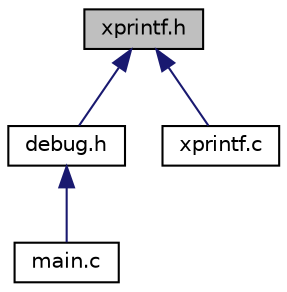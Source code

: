 digraph G
{
  edge [fontname="Helvetica",fontsize="10",labelfontname="Helvetica",labelfontsize="10"];
  node [fontname="Helvetica",fontsize="10",shape=record];
  Node1 [label="xprintf.h",height=0.2,width=0.4,color="black", fillcolor="grey75", style="filled" fontcolor="black"];
  Node1 -> Node2 [dir=back,color="midnightblue",fontsize="10",style="solid",fontname="Helvetica"];
  Node2 [label="debug.h",height=0.2,width=0.4,color="black", fillcolor="white", style="filled",URL="$debug_8h.html",tooltip="Define debug macro, it is used for debug over UART."];
  Node2 -> Node3 [dir=back,color="midnightblue",fontsize="10",style="solid",fontname="Helvetica"];
  Node3 [label="main.c",height=0.2,width=0.4,color="black", fillcolor="white", style="filled",URL="$main_8c.html",tooltip="Main program to test all modules."];
  Node1 -> Node4 [dir=back,color="midnightblue",fontsize="10",style="solid",fontname="Helvetica"];
  Node4 [label="xprintf.c",height=0.2,width=0.4,color="black", fillcolor="white", style="filled",URL="$xprintf_8c.html",tooltip="Using stdarg to parse input arguments, dump character out output device (UART/I2C) with a format (lik..."];
}
